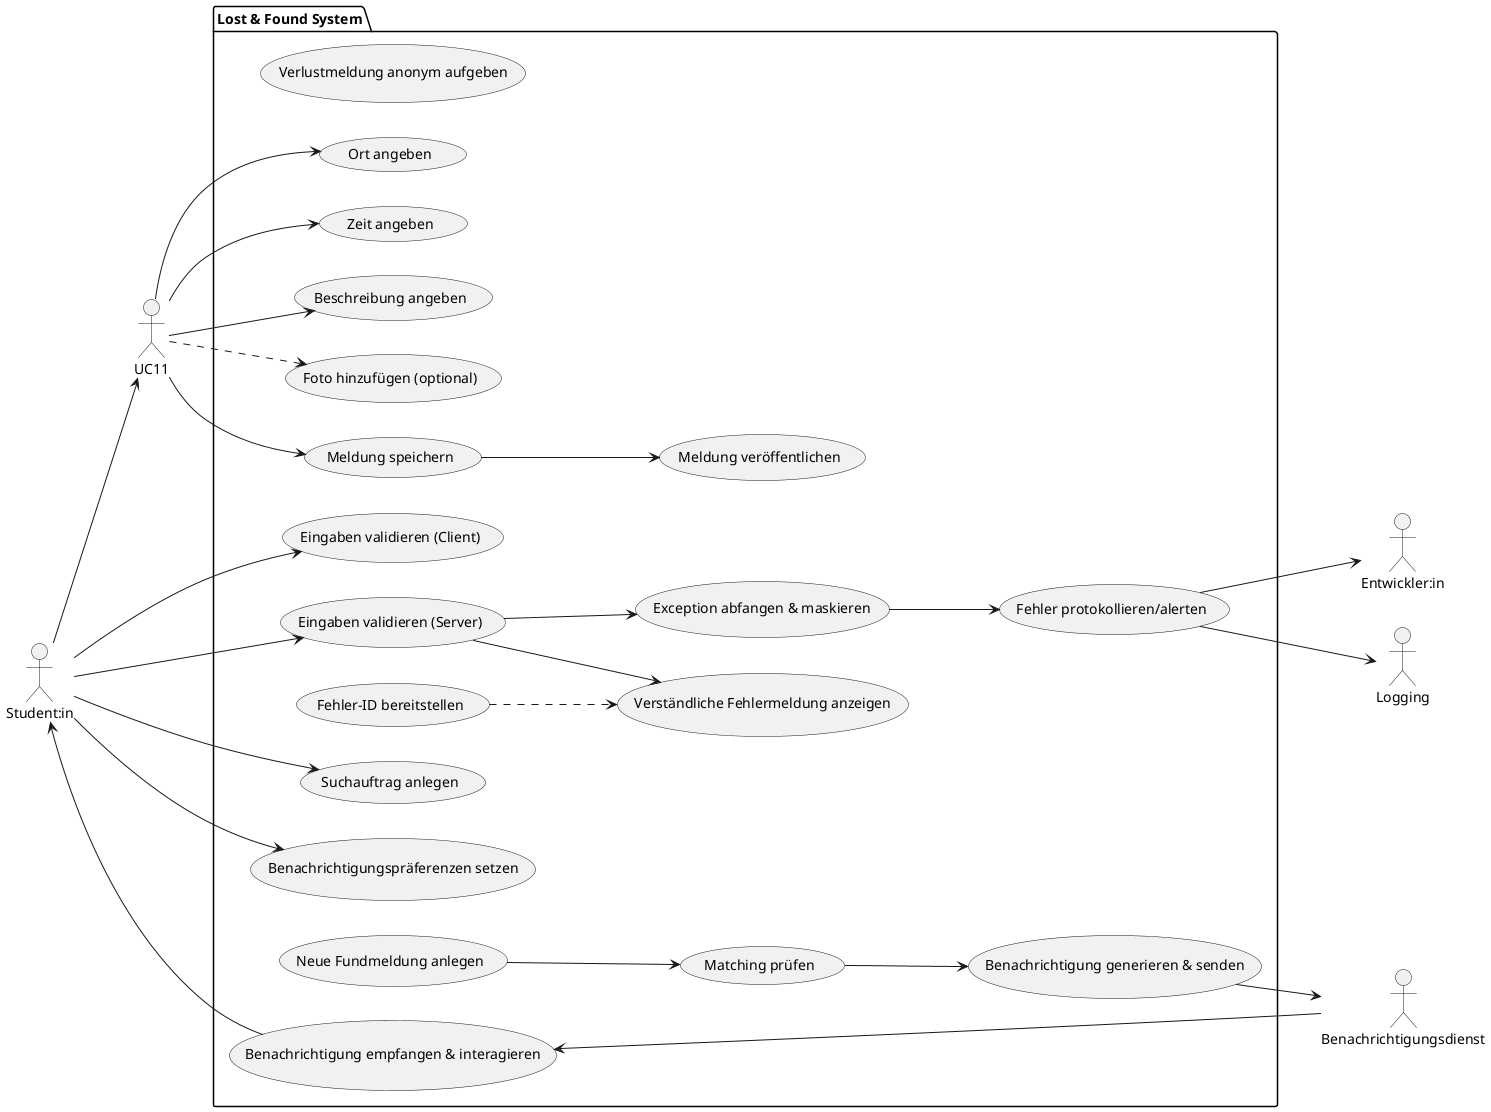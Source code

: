 @startuml

left to right direction

actor "Student:in" as stud
actor "Entwickler:in" as dev
actor "Logging" as log
actor "Benachrichtigungsdienst" as notif

package "Lost & Found System" {
  usecase "Verlustmeldung anonym aufgeben" as UC1
  usecase "Ort angeben" as UC12
  usecase "Zeit angeben" as UC13
  usecase "Beschreibung angeben" as UC14
  usecase "Foto hinzufügen (optional)" as UC15
  usecase "Meldung speichern" as UC16
  usecase "Meldung veröffentlichen" as UC17

  usecase "Eingaben validieren (Client)" as UC21
  usecase "Eingaben validieren (Server)" as UC22
  usecase "Verständliche Fehlermeldung anzeigen" as UC23
  usecase "Exception abfangen & maskieren" as UC24
  usecase "Fehler protokollieren/alerten" as UC25
  usecase "Fehler-ID bereitstellen" as UC26

  usecase "Suchauftrag anlegen" as UC31
  usecase "Benachrichtigungspräferenzen setzen" as UC32
  usecase "Neue Fundmeldung anlegen" as UC33
  usecase "Matching prüfen" as UC34
  usecase "Benachrichtigung generieren & senden" as UC35
  usecase "Benachrichtigung empfangen & interagieren" as UC36
}

stud --> UC11
UC11 --> UC12
UC11 --> UC13
UC11 --> UC14
UC11 ..> UC15
UC11 --> UC16
UC16 --> UC17

stud --> UC21
stud --> UC22
UC22 --> UC23
UC22 --> UC24
UC24 --> UC25
UC25 --> log
UC26 ..> UC23
UC25 --> dev

stud --> UC31
stud --> UC32
UC33 --> UC34
UC34 --> UC35
UC35 --> notif
notif --> UC36
UC36 --> stud

@enduml